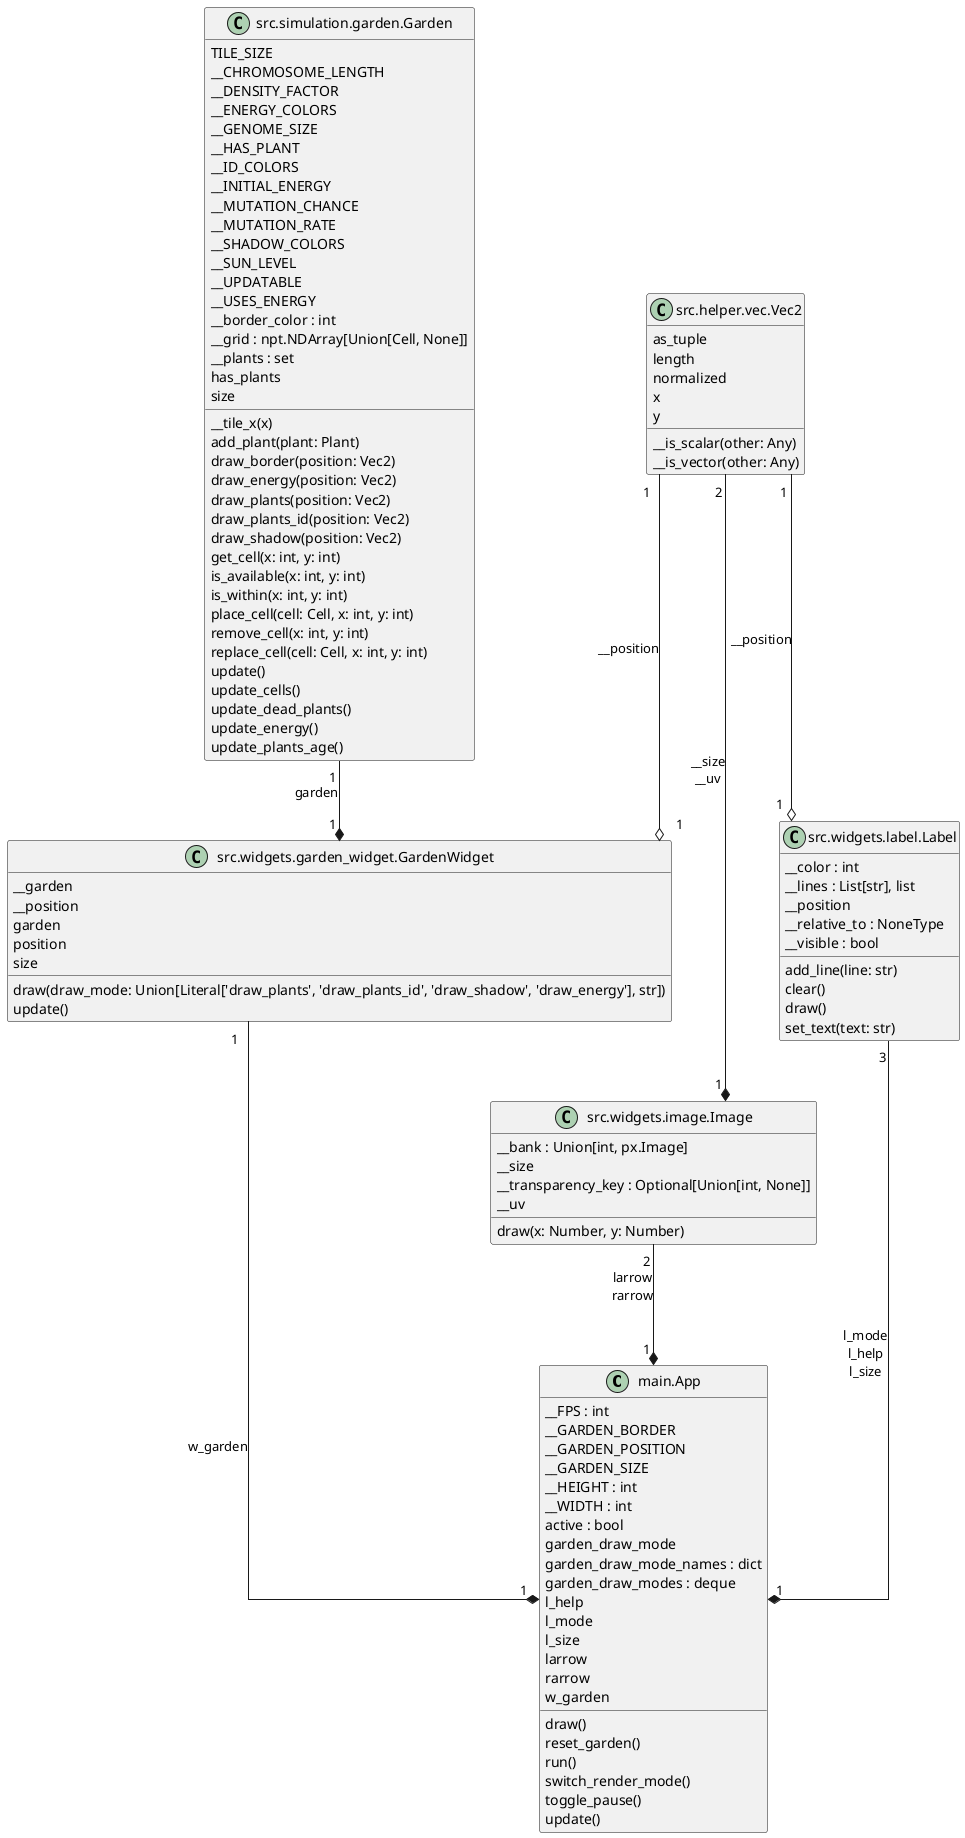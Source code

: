 @startuml App
set namespaceSeparator none
skinparam linetype polyline
skinparam linetype ortho
class "main.App" as main.App {
  __FPS : int
  __GARDEN_BORDER
  __GARDEN_POSITION
  __GARDEN_SIZE
  __HEIGHT : int
  __WIDTH : int
  active : bool
  garden_draw_mode
  garden_draw_mode_names : dict
  garden_draw_modes : deque
  l_help
  l_mode
  l_size
  larrow
  rarrow
  w_garden
  draw()
  reset_garden()
  run()
  switch_render_mode()
  toggle_pause()
  update()
}
class "src.helper.vec.Vec2" as src.helper.vec.Vec2 {
  as_tuple
  length
  normalized
  x
  y
  __is_scalar(other: Any)
  __is_vector(other: Any)
}
class "src.simulation.garden.Garden" as src.simulation.garden.Garden {
  TILE_SIZE
  __CHROMOSOME_LENGTH
  __DENSITY_FACTOR
  __ENERGY_COLORS
  __GENOME_SIZE
  __HAS_PLANT
  __ID_COLORS
  __INITIAL_ENERGY
  __MUTATION_CHANCE
  __MUTATION_RATE
  __SHADOW_COLORS
  __SUN_LEVEL
  __UPDATABLE
  __USES_ENERGY
  __border_color : int
  __grid : npt.NDArray[Union[Cell, None]]
  __plants : set
  has_plants
  size
  __tile_x(x)
  add_plant(plant: Plant)
  draw_border(position: Vec2)
  draw_energy(position: Vec2)
  draw_plants(position: Vec2)
  draw_plants_id(position: Vec2)
  draw_shadow(position: Vec2)
  get_cell(x: int, y: int)
  is_available(x: int, y: int)
  is_within(x: int, y: int)
  place_cell(cell: Cell, x: int, y: int)
  remove_cell(x: int, y: int)
  replace_cell(cell: Cell, x: int, y: int)
  update()
  update_cells()
  update_dead_plants()
  update_energy()
  update_plants_age()
}
class "src.widgets.garden_widget.GardenWidget" as src.widgets.garden_widget.GardenWidget {
  __garden
  __position
  garden
  position
  size
  draw(draw_mode: Union[Literal['draw_plants', 'draw_plants_id', 'draw_shadow', 'draw_energy'], str])
  update()
}
class "src.widgets.image.Image" as src.widgets.image.Image {
  __bank : Union[int, px.Image]
  __size
  __transparency_key : Optional[Union[int, None]]
  __uv
  draw(x: Number, y: Number)
}
class "src.widgets.label.Label" as src.widgets.label.Label {
  __color : int
  __lines : List[str], list
  __position
  __relative_to : NoneType
  __visible : bool
  add_line(line: str)
  clear()
  draw()
  set_text(text: str)
}
src.helper.vec.Vec2 "2 " --* "1   " src.widgets.image.Image : __size\n__uv
src.simulation.garden.Garden "1 " --* "1 " src.widgets.garden_widget.GardenWidget : garden
src.widgets.garden_widget.GardenWidget "1 " --* "1 " main.App : w_garden
src.widgets.image.Image "2 " ---* "1 " main.App : larrow\nrarrow
src.widgets.label.Label "3 " ----* "1  " main.App : l_mode\nl_help\nl_size
src.helper.vec.Vec2 "1 " --o "1 " src.widgets.garden_widget.GardenWidget : __position
src.helper.vec.Vec2 "1   " --o "1 " src.widgets.label.Label : __position
@enduml
